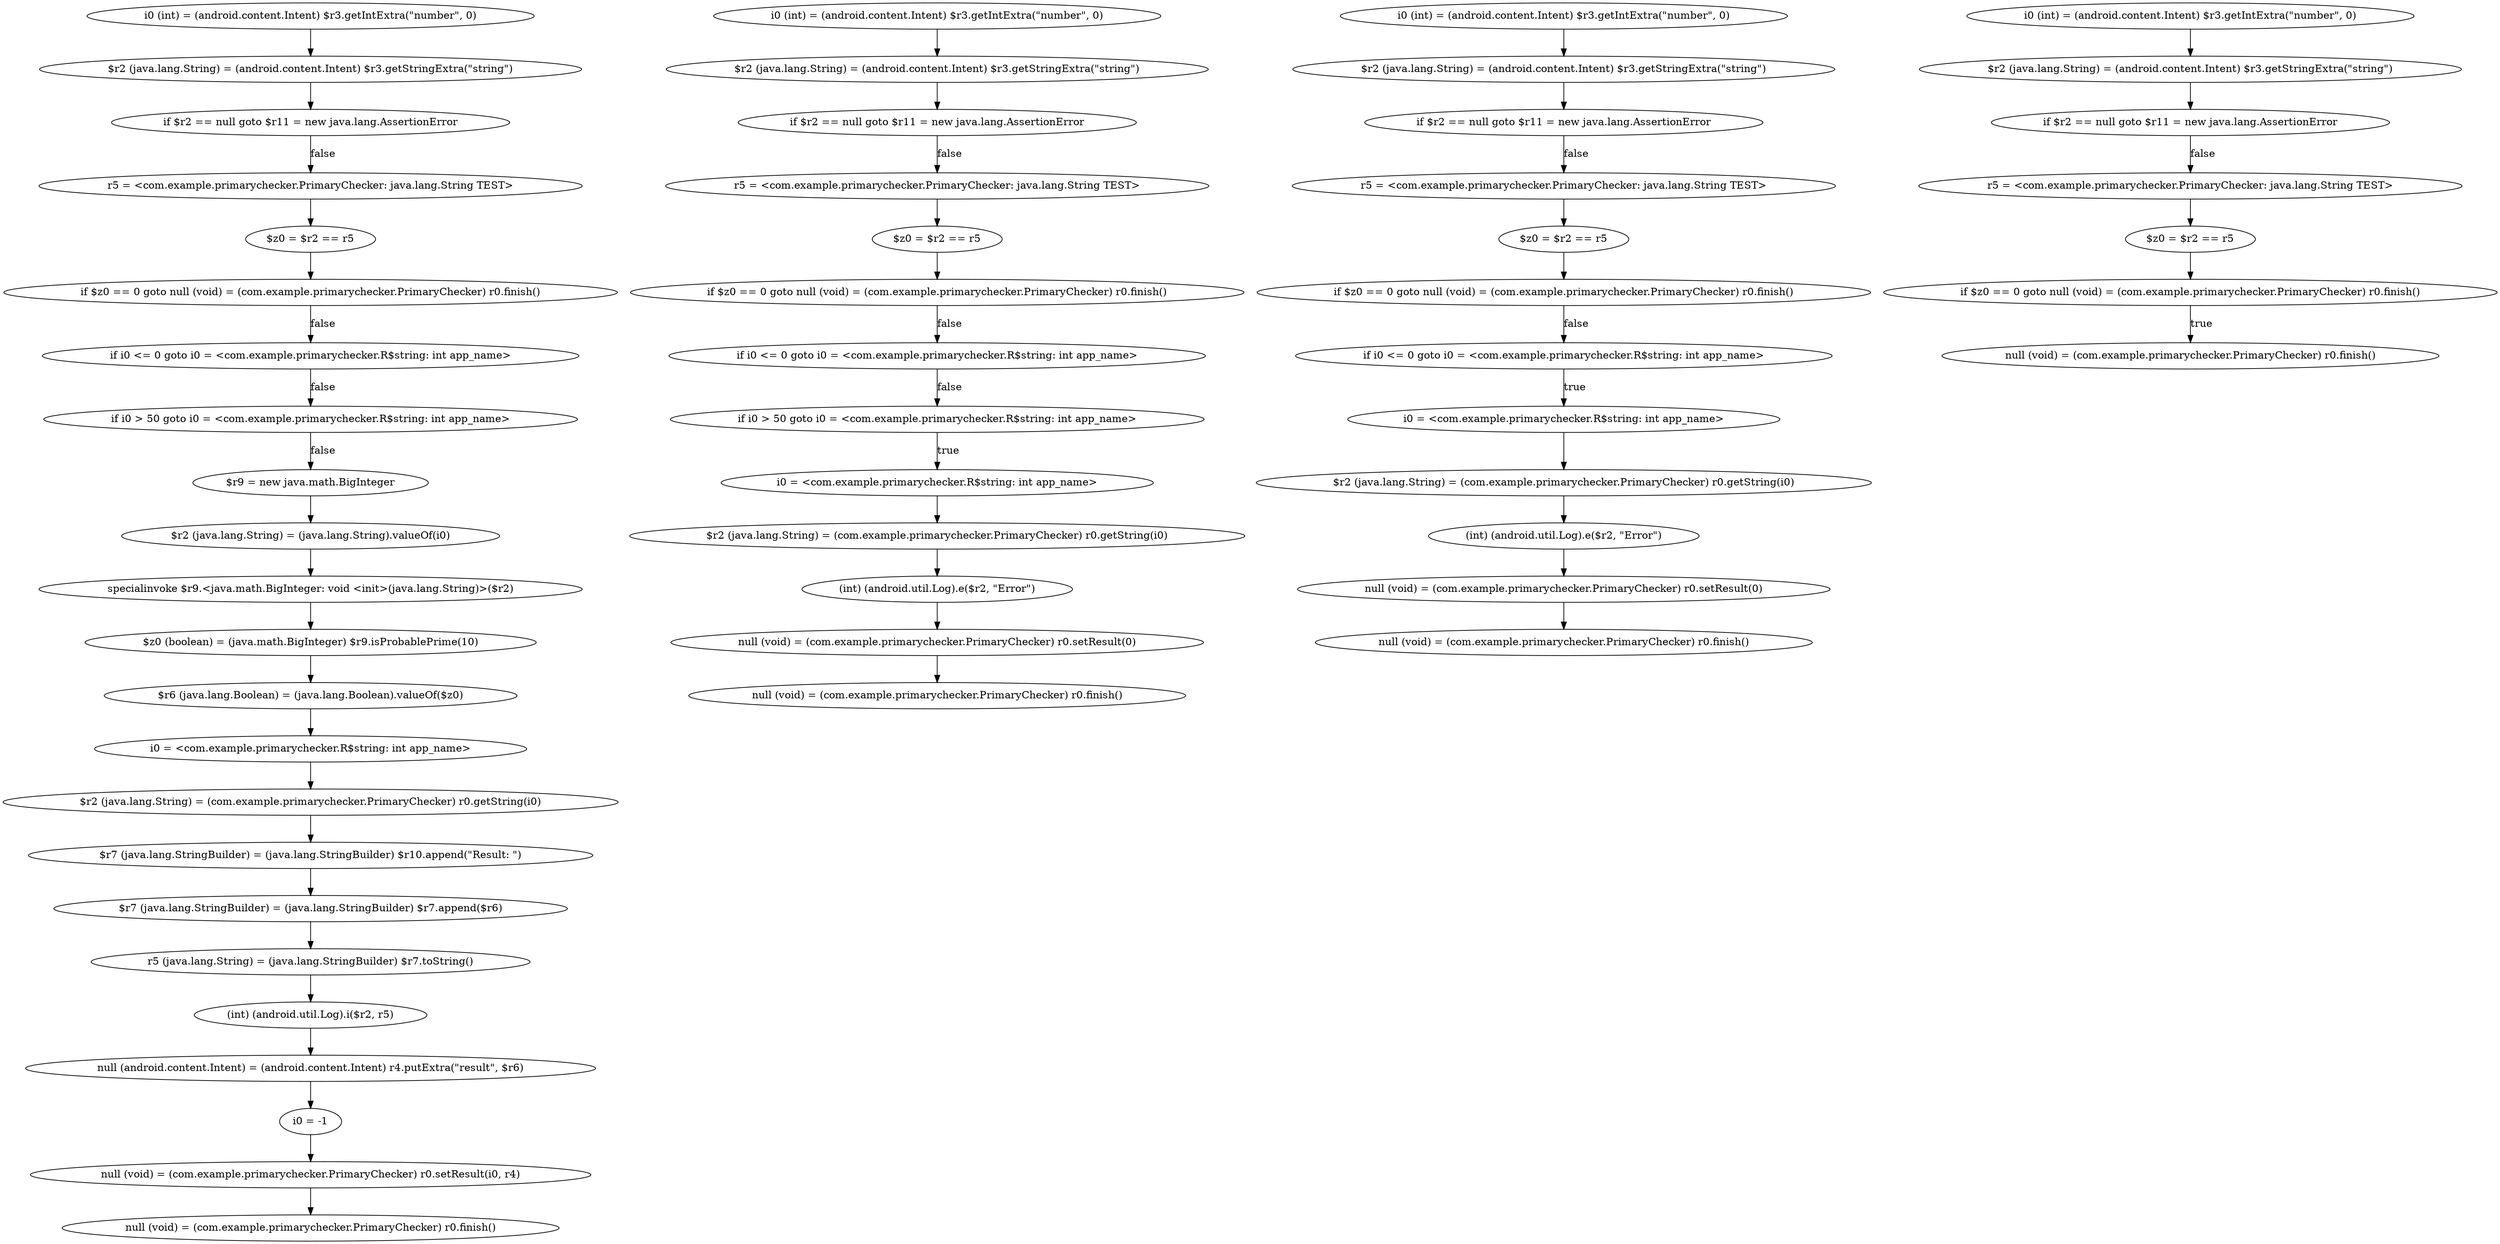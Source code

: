 # package: com.example.primarychecker
# activity: com.example.primarychecker.PrimaryChecker
# action: com.example.primarychecker.action.PRIMARYCHECKER

# global variable:
#   purple_200 = 2131034872
#   MAX = 50
#   CHAR = 120
#   data_extraction_rules = 2131886081
#   Theme_PrimaryChecker = 2131755636
#   teal_200 = 2131034887
#   result = 2131231047
#   number = 2131231007
#   white = 2131034891
#   teal_700 = 2131034888
#   purple_700 = 2131034874
#   MIDDLE = 25
#   purple_500 = 2131034873
#   ic_launcher = 2131558400
#   backup_rules = 2131886080
#   ic_launcher_round = 2131558401
#   black = 2131034145
#   $assertionsDisabled = 0
#   check = 2131230817
#   app_name = 2131689500
#   MIN = <com.example.primarychecker.PrimaryChecker: int MIN>
#   main_activity = 2131427379
#   ic_launcher_foreground = 2131165330
#   TEST = test
#   ic_launcher_background = 2131165329
#   NEGATIVE = -2

digraph paths {
subgraph path_1 {
    node1_1 [label="i0 (int) = (android.content.Intent) $r3.getIntExtra(\"number\", 0)"];
    node2_1 [label="$r2 (java.lang.String) = (android.content.Intent) $r3.getStringExtra(\"string\")"];
    node1_1 -> node2_1;
    node3_1 [label="if $r2 == null goto $r11 = new java.lang.AssertionError"];
    node2_1 -> node3_1;
    node4_1 [label="r5 = <com.example.primarychecker.PrimaryChecker: java.lang.String TEST>"];
    node3_1 -> node4_1 [label="false"];
    node5_1 [label="$z0 = $r2 == r5"];
    node4_1 -> node5_1;
    node6_1 [label="if $z0 == 0 goto null (void) = (com.example.primarychecker.PrimaryChecker) r0.finish()"];
    node5_1 -> node6_1;
    node7_1 [label="if i0 <= 0 goto i0 = <com.example.primarychecker.R$string: int app_name>"];
    node6_1 -> node7_1 [label="false"];
    node8_1 [label="if i0 > 50 goto i0 = <com.example.primarychecker.R$string: int app_name>"];
    node7_1 -> node8_1 [label="false"];
    node9_1 [label="$r9 = new java.math.BigInteger"];
    node8_1 -> node9_1 [label="false"];
    node10_1 [label="$r2 (java.lang.String) = (java.lang.String).valueOf(i0)"];
    node9_1 -> node10_1;
    node11_1 [label="specialinvoke $r9.<java.math.BigInteger: void <init>(java.lang.String)>($r2)"];
    node10_1 -> node11_1;
    node12_1 [label="$z0 (boolean) = (java.math.BigInteger) $r9.isProbablePrime(10)"];
    node11_1 -> node12_1;
    node13_1 [label="$r6 (java.lang.Boolean) = (java.lang.Boolean).valueOf($z0)"];
    node12_1 -> node13_1;
    node14_1 [label="i0 = <com.example.primarychecker.R$string: int app_name>"];
    node13_1 -> node14_1;
    node15_1 [label="$r2 (java.lang.String) = (com.example.primarychecker.PrimaryChecker) r0.getString(i0)"];
    node14_1 -> node15_1;
    node16_1 [label="$r7 (java.lang.StringBuilder) = (java.lang.StringBuilder) $r10.append(\"Result: \")"];
    node15_1 -> node16_1;
    node17_1 [label="$r7 (java.lang.StringBuilder) = (java.lang.StringBuilder) $r7.append($r6)"];
    node16_1 -> node17_1;
    node18_1 [label="r5 (java.lang.String) = (java.lang.StringBuilder) $r7.toString()"];
    node17_1 -> node18_1;
    node19_1 [label="(int) (android.util.Log).i($r2, r5)"];
    node18_1 -> node19_1;
    node20_1 [label="null (android.content.Intent) = (android.content.Intent) r4.putExtra(\"result\", $r6)"];
    node19_1 -> node20_1;
    node21_1 [label="i0 = -1"];
    node20_1 -> node21_1;
    node22_1 [label="null (void) = (com.example.primarychecker.PrimaryChecker) r0.setResult(i0, r4)"];
    node21_1 -> node22_1;
    node23_1 [label="null (void) = (com.example.primarychecker.PrimaryChecker) r0.finish()"];
    node22_1 -> node23_1;
}

subgraph path_2 {
    node1_2 [label="i0 (int) = (android.content.Intent) $r3.getIntExtra(\"number\", 0)"];
    node2_2 [label="$r2 (java.lang.String) = (android.content.Intent) $r3.getStringExtra(\"string\")"];
    node1_2 -> node2_2;
    node3_2 [label="if $r2 == null goto $r11 = new java.lang.AssertionError"];
    node2_2 -> node3_2;
    node4_2 [label="r5 = <com.example.primarychecker.PrimaryChecker: java.lang.String TEST>"];
    node3_2 -> node4_2 [label="false"];
    node5_2 [label="$z0 = $r2 == r5"];
    node4_2 -> node5_2;
    node6_2 [label="if $z0 == 0 goto null (void) = (com.example.primarychecker.PrimaryChecker) r0.finish()"];
    node5_2 -> node6_2;
    node7_2 [label="if i0 <= 0 goto i0 = <com.example.primarychecker.R$string: int app_name>"];
    node6_2 -> node7_2 [label="false"];
    node8_2 [label="if i0 > 50 goto i0 = <com.example.primarychecker.R$string: int app_name>"];
    node7_2 -> node8_2 [label="false"];
    node9_2 [label="i0 = <com.example.primarychecker.R$string: int app_name>"];
    node8_2 -> node9_2 [label="true"];
    node10_2 [label="$r2 (java.lang.String) = (com.example.primarychecker.PrimaryChecker) r0.getString(i0)"];
    node9_2 -> node10_2;
    node11_2 [label="(int) (android.util.Log).e($r2, \"Error\")"];
    node10_2 -> node11_2;
    node12_2 [label="null (void) = (com.example.primarychecker.PrimaryChecker) r0.setResult(0)"];
    node11_2 -> node12_2;
    node13_2 [label="null (void) = (com.example.primarychecker.PrimaryChecker) r0.finish()"];
    node12_2 -> node13_2;
}

subgraph path_3 {
    node1_3 [label="i0 (int) = (android.content.Intent) $r3.getIntExtra(\"number\", 0)"];
    node2_3 [label="$r2 (java.lang.String) = (android.content.Intent) $r3.getStringExtra(\"string\")"];
    node1_3 -> node2_3;
    node3_3 [label="if $r2 == null goto $r11 = new java.lang.AssertionError"];
    node2_3 -> node3_3;
    node4_3 [label="r5 = <com.example.primarychecker.PrimaryChecker: java.lang.String TEST>"];
    node3_3 -> node4_3 [label="false"];
    node5_3 [label="$z0 = $r2 == r5"];
    node4_3 -> node5_3;
    node6_3 [label="if $z0 == 0 goto null (void) = (com.example.primarychecker.PrimaryChecker) r0.finish()"];
    node5_3 -> node6_3;
    node7_3 [label="if i0 <= 0 goto i0 = <com.example.primarychecker.R$string: int app_name>"];
    node6_3 -> node7_3 [label="false"];
    node8_3 [label="i0 = <com.example.primarychecker.R$string: int app_name>"];
    node7_3 -> node8_3 [label="true"];
    node9_3 [label="$r2 (java.lang.String) = (com.example.primarychecker.PrimaryChecker) r0.getString(i0)"];
    node8_3 -> node9_3;
    node10_3 [label="(int) (android.util.Log).e($r2, \"Error\")"];
    node9_3 -> node10_3;
    node11_3 [label="null (void) = (com.example.primarychecker.PrimaryChecker) r0.setResult(0)"];
    node10_3 -> node11_3;
    node12_3 [label="null (void) = (com.example.primarychecker.PrimaryChecker) r0.finish()"];
    node11_3 -> node12_3;
}

subgraph path_4 {
    node1_4 [label="i0 (int) = (android.content.Intent) $r3.getIntExtra(\"number\", 0)"];
    node2_4 [label="$r2 (java.lang.String) = (android.content.Intent) $r3.getStringExtra(\"string\")"];
    node1_4 -> node2_4;
    node3_4 [label="if $r2 == null goto $r11 = new java.lang.AssertionError"];
    node2_4 -> node3_4;
    node4_4 [label="r5 = <com.example.primarychecker.PrimaryChecker: java.lang.String TEST>"];
    node3_4 -> node4_4 [label="false"];
    node5_4 [label="$z0 = $r2 == r5"];
    node4_4 -> node5_4;
    node6_4 [label="if $z0 == 0 goto null (void) = (com.example.primarychecker.PrimaryChecker) r0.finish()"];
    node5_4 -> node6_4;
    node7_4 [label="null (void) = (com.example.primarychecker.PrimaryChecker) r0.finish()"];
    node6_4 -> node7_4 [label="true"];
}

}
